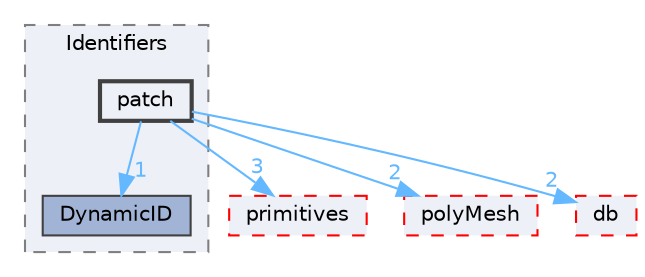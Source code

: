 digraph "src/OpenFOAM/meshes/Identifiers/patch"
{
 // LATEX_PDF_SIZE
  bgcolor="transparent";
  edge [fontname=Helvetica,fontsize=10,labelfontname=Helvetica,labelfontsize=10];
  node [fontname=Helvetica,fontsize=10,shape=box,height=0.2,width=0.4];
  compound=true
  subgraph clusterdir_162c770ecfd5d3d84e768ef2f1993e65 {
    graph [ bgcolor="#edf0f7", pencolor="grey50", label="Identifiers", fontname=Helvetica,fontsize=10 style="filled,dashed", URL="dir_162c770ecfd5d3d84e768ef2f1993e65.html",tooltip=""]
  dir_b2b1e5b15fbf48d956f0ff8275c07817 [label="DynamicID", fillcolor="#a2b4d6", color="grey25", style="filled", URL="dir_b2b1e5b15fbf48d956f0ff8275c07817.html",tooltip=""];
  dir_b25f3b96b2d3b555146fd9e7423c56f6 [label="patch", fillcolor="#edf0f7", color="grey25", style="filled,bold", URL="dir_b25f3b96b2d3b555146fd9e7423c56f6.html",tooltip=""];
  }
  dir_3e50f45338116b169052b428016851aa [label="primitives", fillcolor="#edf0f7", color="red", style="filled,dashed", URL="dir_3e50f45338116b169052b428016851aa.html",tooltip=""];
  dir_5e5a63cb97aae3d01c8e98f0c14953bc [label="polyMesh", fillcolor="#edf0f7", color="red", style="filled,dashed", URL="dir_5e5a63cb97aae3d01c8e98f0c14953bc.html",tooltip=""];
  dir_63c634f7a7cfd679ac26c67fb30fc32f [label="db", fillcolor="#edf0f7", color="red", style="filled,dashed", URL="dir_63c634f7a7cfd679ac26c67fb30fc32f.html",tooltip=""];
  dir_b25f3b96b2d3b555146fd9e7423c56f6->dir_3e50f45338116b169052b428016851aa [headlabel="3", labeldistance=1.5 headhref="dir_002817_003069.html" href="dir_002817_003069.html" color="steelblue1" fontcolor="steelblue1"];
  dir_b25f3b96b2d3b555146fd9e7423c56f6->dir_5e5a63cb97aae3d01c8e98f0c14953bc [headlabel="2", labeldistance=1.5 headhref="dir_002817_002980.html" href="dir_002817_002980.html" color="steelblue1" fontcolor="steelblue1"];
  dir_b25f3b96b2d3b555146fd9e7423c56f6->dir_63c634f7a7cfd679ac26c67fb30fc32f [headlabel="2", labeldistance=1.5 headhref="dir_002817_000817.html" href="dir_002817_000817.html" color="steelblue1" fontcolor="steelblue1"];
  dir_b25f3b96b2d3b555146fd9e7423c56f6->dir_b2b1e5b15fbf48d956f0ff8275c07817 [headlabel="1", labeldistance=1.5 headhref="dir_002817_001079.html" href="dir_002817_001079.html" color="steelblue1" fontcolor="steelblue1"];
}
